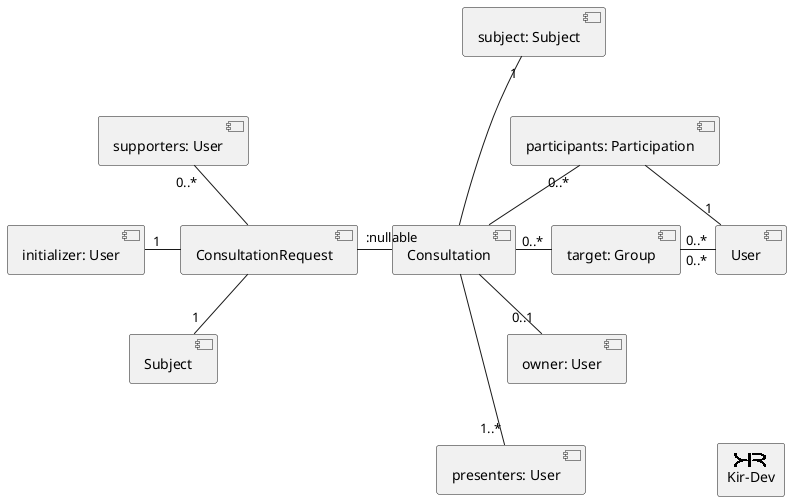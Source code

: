 @startuml
'https://plantuml.com/class-diagram

[Consultation] -d- "1..*" [presenters: User]
[Consultation] -d- "0..1" [owner: User]
[Consultation] - "0..*" [target: Group]
[Consultation] -u- "0..*" [participants: Participation]
[Consultation] -u- "1"    [subject: Subject]

'Hidden connection for arranging the diagram
[owner: User] -[hidden]- [presenters: User]
[target: Group] -[hidden]- [owner: User]
[participants: Participation] -[hidden]- [target: Group]
[subject: Subject] -[hidden]- [participants: Participation]

[participants: Participation] -"1" [User]
[target: Group] "0..*"-"0..*" [User]

[ConsultationRequest] -":nullable" [Consultation]

[Subject] "1"-u- [ConsultationRequest]
[initializer: User] "1"- [ConsultationRequest]
[supporters: User] "0..*"-d- [ConsultationRequest]

'Hidden connection for arranging the diagram
[initializer: User] -[hidden]- [Subject]
[supporters: User] -[hidden]- [initializer: User]


sprite $Logo [32x14/16]{
FFF00000000000FFF0FFFFFFFFFF0000
FFF00000000000FFF0FFFFFFFFFFFF00
FFF00000000000FFF0000000000FFFFF
0FFF0000000000FFF000000000000FFF
0FFFF000000000FFF000000000000FFF
000FFFF0000000FFF00000000000FFFF
0000FFFFFFFFF0FFF00FFFFFFFFFFFF0
00000FFFFFFFFFFFF0FFFFFFFFFF0000
000FFFFFF00000FFF000000FFFFFF000
00FFFF00000000FFF000000000FFFF00
0FFF0000000000FFF00000000000FFF0
FFF00000000000FFF000000000000FFF
FFF00000000000FFF000000000000FFF
FFF00000000000FFF0000000000000FF
}

rectangle "Kir-Dev" as logo<<$Logo>>

[User] --[hidden]- logo


@enduml